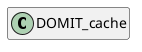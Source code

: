 @startuml
set namespaceSeparator \\
hide members
hide << alias >> circle

class DOMIT_cache
@enduml
